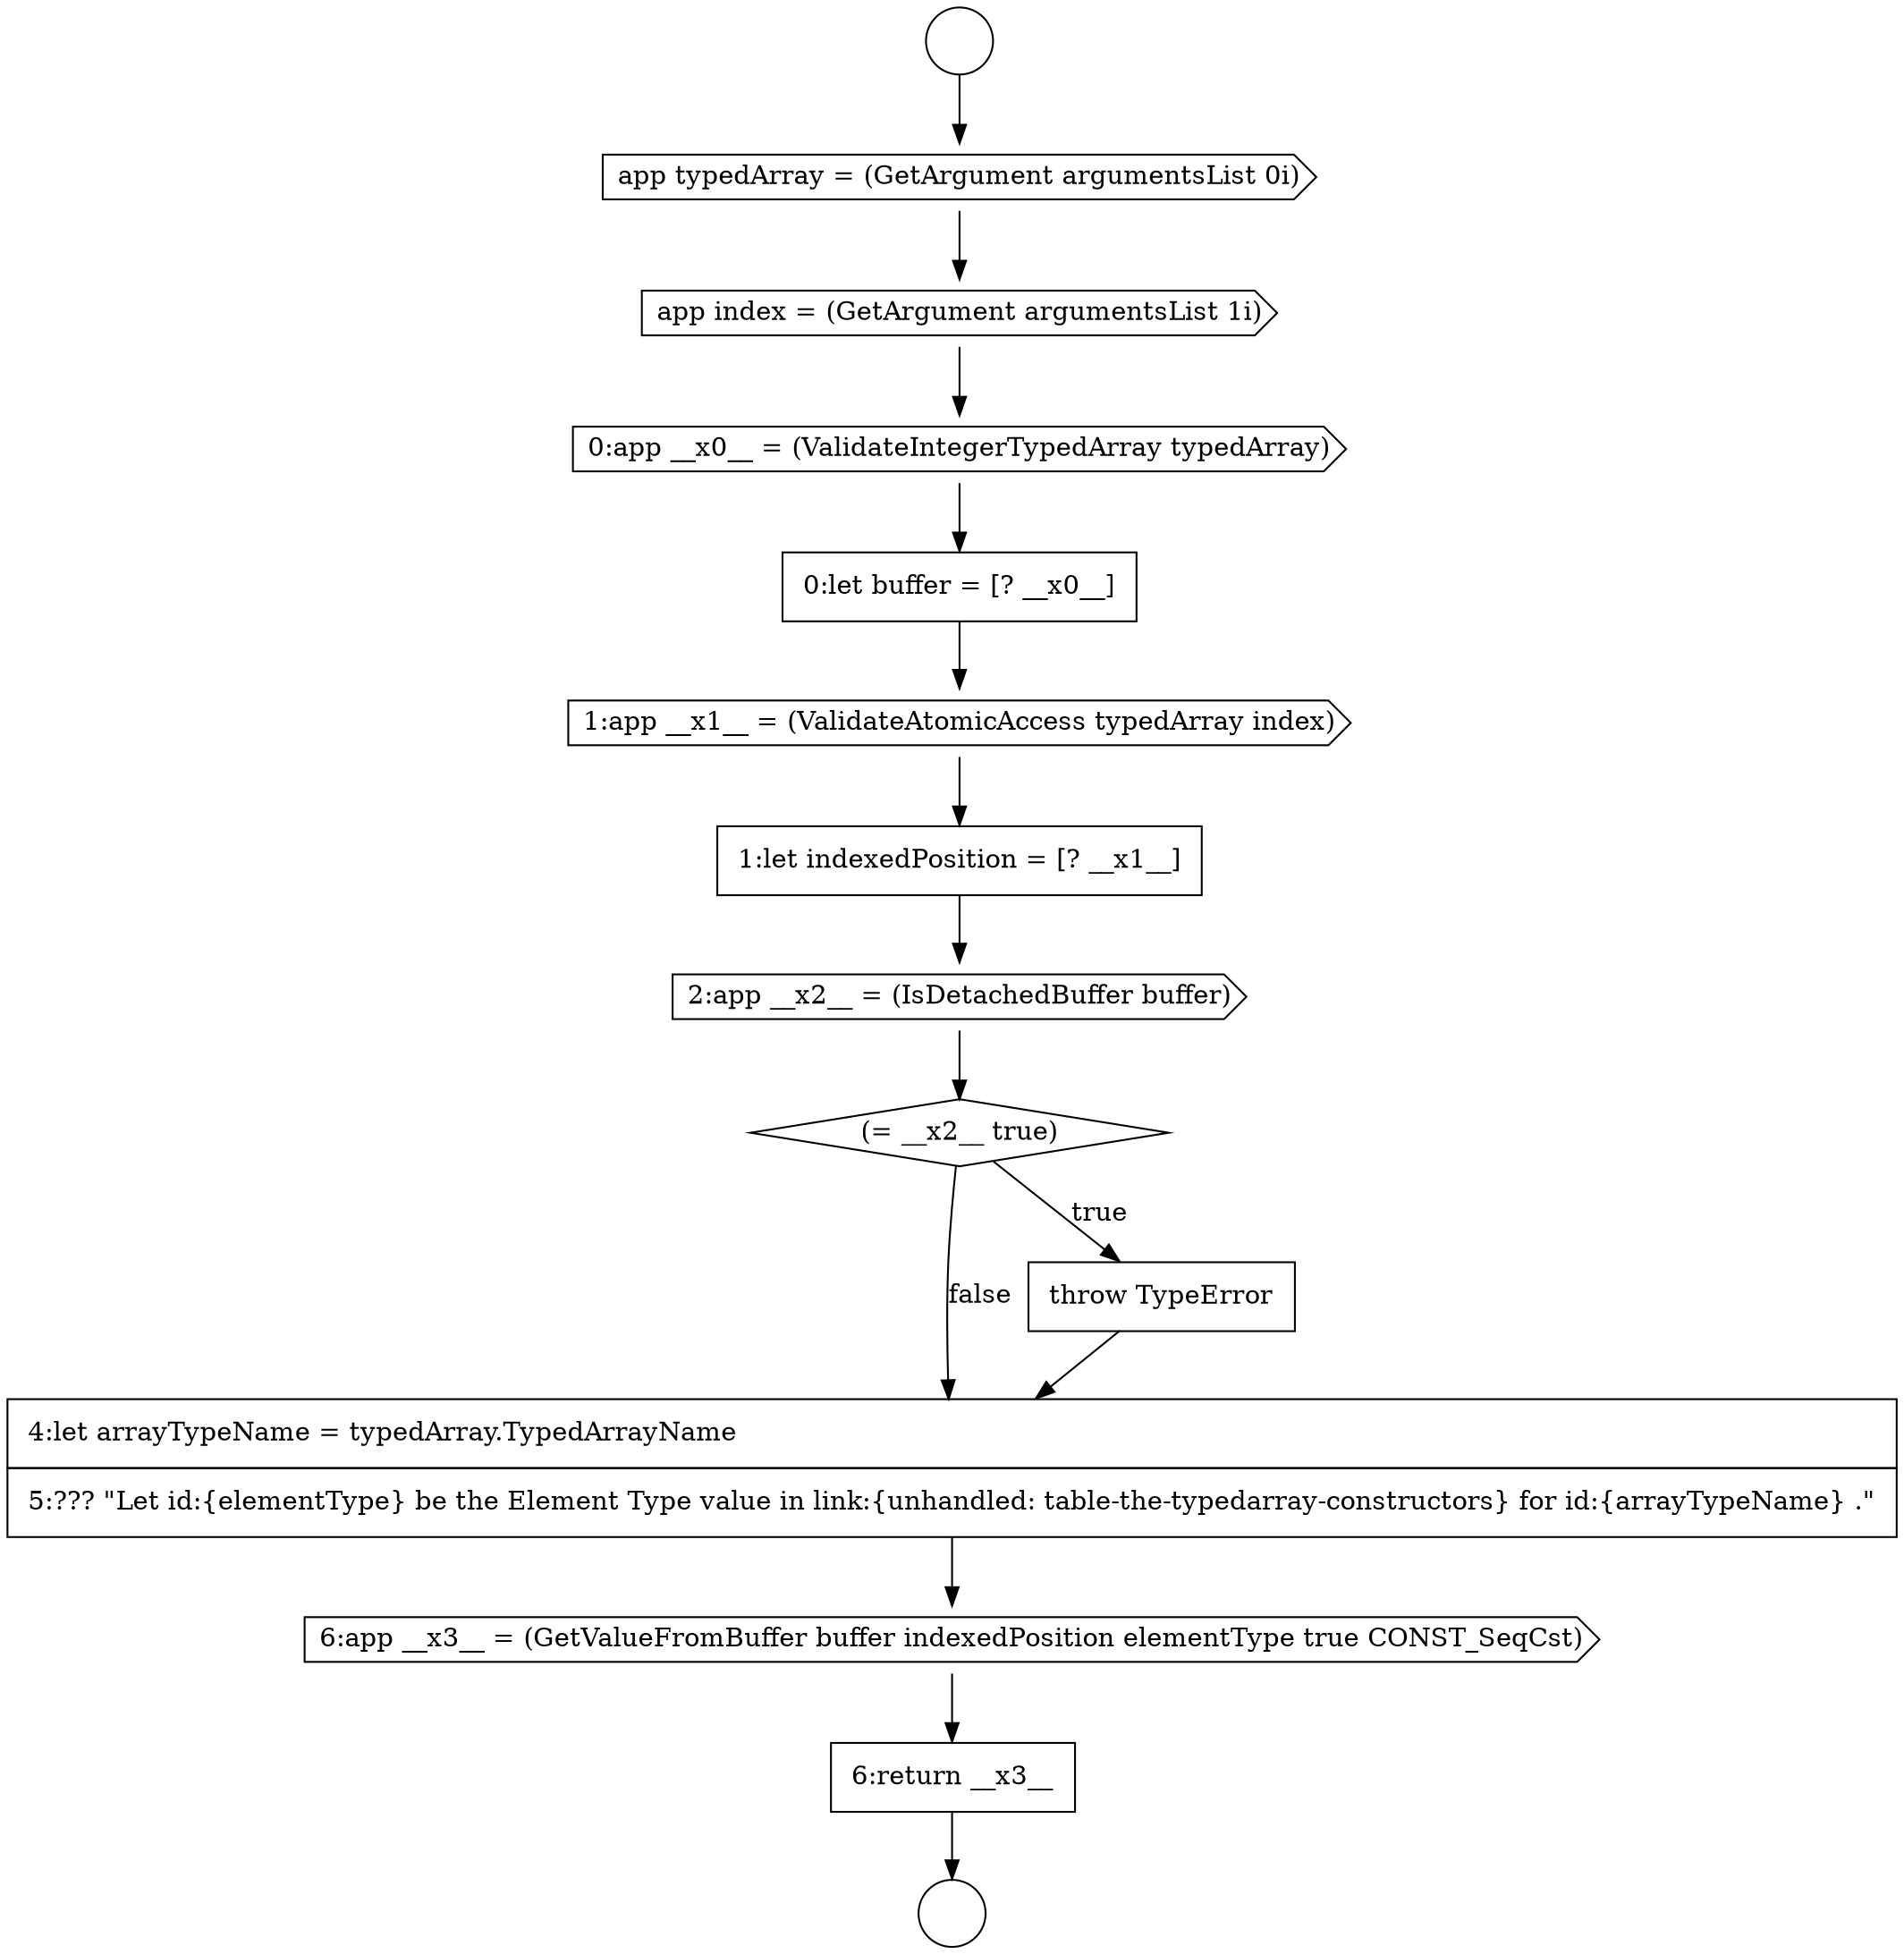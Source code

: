 digraph {
  node18062 [shape=none, margin=0, label=<<font color="black">
    <table border="0" cellborder="1" cellspacing="0" cellpadding="10">
      <tr><td align="left">6:return __x3__</td></tr>
    </table>
  </font>> color="black" fillcolor="white" style=filled]
  node18056 [shape=none, margin=0, label=<<font color="black">
    <table border="0" cellborder="1" cellspacing="0" cellpadding="10">
      <tr><td align="left">1:let indexedPosition = [? __x1__]</td></tr>
    </table>
  </font>> color="black" fillcolor="white" style=filled]
  node18058 [shape=diamond, label=<<font color="black">(= __x2__ true)</font>> color="black" fillcolor="white" style=filled]
  node18055 [shape=cds, label=<<font color="black">1:app __x1__ = (ValidateAtomicAccess typedArray index)</font>> color="black" fillcolor="white" style=filled]
  node18057 [shape=cds, label=<<font color="black">2:app __x2__ = (IsDetachedBuffer buffer)</font>> color="black" fillcolor="white" style=filled]
  node18060 [shape=none, margin=0, label=<<font color="black">
    <table border="0" cellborder="1" cellspacing="0" cellpadding="10">
      <tr><td align="left">4:let arrayTypeName = typedArray.TypedArrayName</td></tr>
      <tr><td align="left">5:??? &quot;Let id:{elementType} be the Element Type value in link:{unhandled: table-the-typedarray-constructors} for id:{arrayTypeName} .&quot;</td></tr>
    </table>
  </font>> color="black" fillcolor="white" style=filled]
  node18054 [shape=none, margin=0, label=<<font color="black">
    <table border="0" cellborder="1" cellspacing="0" cellpadding="10">
      <tr><td align="left">0:let buffer = [? __x0__]</td></tr>
    </table>
  </font>> color="black" fillcolor="white" style=filled]
  node18061 [shape=cds, label=<<font color="black">6:app __x3__ = (GetValueFromBuffer buffer indexedPosition elementType true CONST_SeqCst)</font>> color="black" fillcolor="white" style=filled]
  node18051 [shape=cds, label=<<font color="black">app typedArray = (GetArgument argumentsList 0i)</font>> color="black" fillcolor="white" style=filled]
  node18053 [shape=cds, label=<<font color="black">0:app __x0__ = (ValidateIntegerTypedArray typedArray)</font>> color="black" fillcolor="white" style=filled]
  node18052 [shape=cds, label=<<font color="black">app index = (GetArgument argumentsList 1i)</font>> color="black" fillcolor="white" style=filled]
  node18050 [shape=circle label=" " color="black" fillcolor="white" style=filled]
  node18049 [shape=circle label=" " color="black" fillcolor="white" style=filled]
  node18059 [shape=none, margin=0, label=<<font color="black">
    <table border="0" cellborder="1" cellspacing="0" cellpadding="10">
      <tr><td align="left">throw TypeError</td></tr>
    </table>
  </font>> color="black" fillcolor="white" style=filled]
  node18055 -> node18056 [ color="black"]
  node18059 -> node18060 [ color="black"]
  node18056 -> node18057 [ color="black"]
  node18051 -> node18052 [ color="black"]
  node18060 -> node18061 [ color="black"]
  node18061 -> node18062 [ color="black"]
  node18058 -> node18059 [label=<<font color="black">true</font>> color="black"]
  node18058 -> node18060 [label=<<font color="black">false</font>> color="black"]
  node18052 -> node18053 [ color="black"]
  node18057 -> node18058 [ color="black"]
  node18054 -> node18055 [ color="black"]
  node18049 -> node18051 [ color="black"]
  node18053 -> node18054 [ color="black"]
  node18062 -> node18050 [ color="black"]
}
